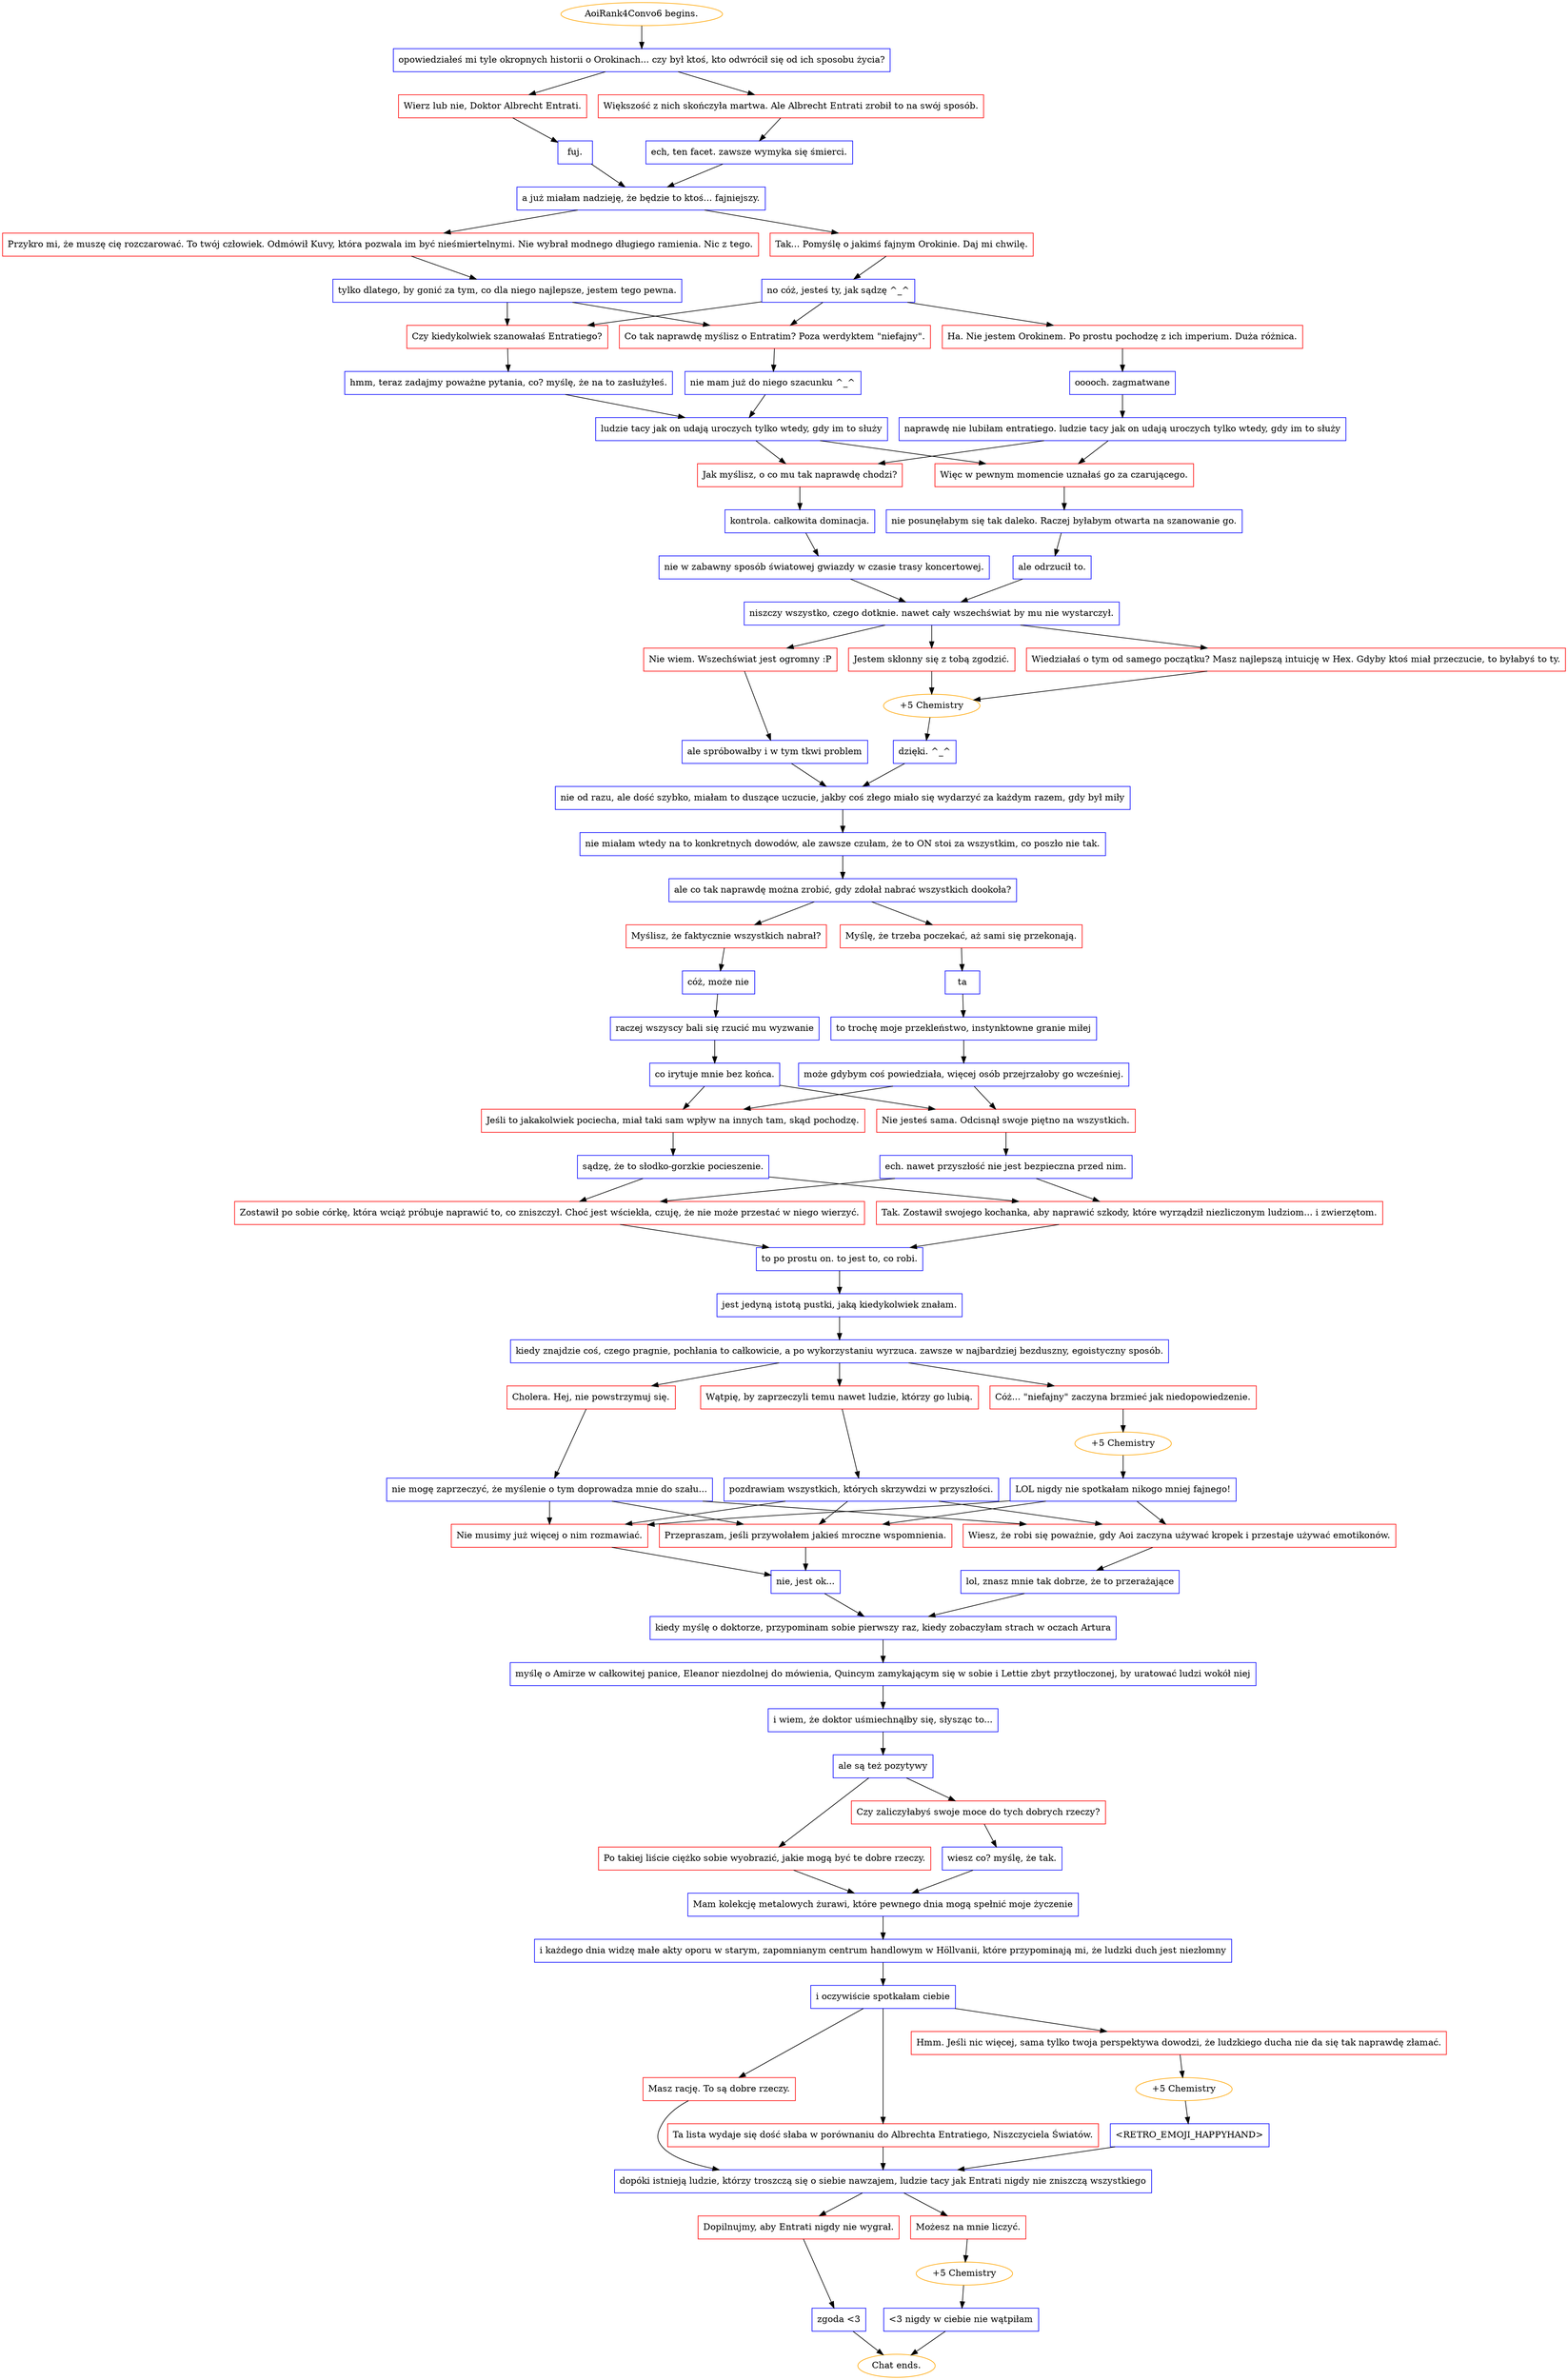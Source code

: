 digraph {
	"AoiRank4Convo6 begins." [color=orange];
		"AoiRank4Convo6 begins." -> j502352033;
	j502352033 [label="opowiedziałeś mi tyle okropnych historii o Orokinach... czy był ktoś, kto odwrócił się od ich sposobu życia?",shape=box,color=blue];
		j502352033 -> j242642616;
		j502352033 -> j2176328728;
	j242642616 [label="Wierz lub nie, Doktor Albrecht Entrati.",shape=box,color=red];
		j242642616 -> j125702324;
	j2176328728 [label="Większość z nich skończyła martwa. Ale Albrecht Entrati zrobił to na swój sposób.",shape=box,color=red];
		j2176328728 -> j493691382;
	j125702324 [label="fuj.",shape=box,color=blue];
		j125702324 -> j526364344;
	j493691382 [label="ech, ten facet. zawsze wymyka się śmierci.",shape=box,color=blue];
		j493691382 -> j526364344;
	j526364344 [label="a już miałam nadzieję, że będzie to ktoś... fajniejszy.",shape=box,color=blue];
		j526364344 -> j2045780855;
		j526364344 -> j2493351170;
	j2045780855 [label="Przykro mi, że muszę cię rozczarować. To twój człowiek. Odmówił Kuvy, która pozwala im być nieśmiertelnymi. Nie wybrał modnego długiego ramienia. Nic z tego.",shape=box,color=red];
		j2045780855 -> j2759287718;
	j2493351170 [label="Tak... Pomyślę o jakimś fajnym Orokinie. Daj mi chwilę.",shape=box,color=red];
		j2493351170 -> j3623911762;
	j2759287718 [label="tylko dlatego, by gonić za tym, co dla niego najlepsze, jestem tego pewna.",shape=box,color=blue];
		j2759287718 -> j1810333895;
		j2759287718 -> j434337333;
	j3623911762 [label="no cóż, jesteś ty, jak sądzę ^_^",shape=box,color=blue];
		j3623911762 -> j1810333895;
		j3623911762 -> j434337333;
		j3623911762 -> j2531392147;
	j1810333895 [label="Czy kiedykolwiek szanowałaś Entratiego?",shape=box,color=red];
		j1810333895 -> j4197314374;
	j434337333 [label="Co tak naprawdę myślisz o Entratim? Poza werdyktem \"niefajny\".",shape=box,color=red];
		j434337333 -> j2553717601;
	j2531392147 [label="Ha. Nie jestem Orokinem. Po prostu pochodzę z ich imperium. Duża różnica.",shape=box,color=red];
		j2531392147 -> j3323464085;
	j4197314374 [label="hmm, teraz zadajmy poważne pytania, co? myślę, że na to zasłużyłeś.",shape=box,color=blue];
		j4197314374 -> j1329195709;
	j2553717601 [label="nie mam już do niego szacunku ^_^",shape=box,color=blue];
		j2553717601 -> j1329195709;
	j3323464085 [label="ooooch. zagmatwane",shape=box,color=blue];
		j3323464085 -> j452891630;
	j1329195709 [label="ludzie tacy jak on udają uroczych tylko wtedy, gdy im to służy",shape=box,color=blue];
		j1329195709 -> j522755500;
		j1329195709 -> j284220596;
	j452891630 [label="naprawdę nie lubiłam entratiego. ludzie tacy jak on udają uroczych tylko wtedy, gdy im to służy",shape=box,color=blue];
		j452891630 -> j522755500;
		j452891630 -> j284220596;
	j522755500 [label="Jak myślisz, o co mu tak naprawdę chodzi?",shape=box,color=red];
		j522755500 -> j671552701;
	j284220596 [label="Więc w pewnym momencie uznałaś go za czarującego.",shape=box,color=red];
		j284220596 -> j4225032781;
	j671552701 [label="kontrola. całkowita dominacja.",shape=box,color=blue];
		j671552701 -> j1696313676;
	j4225032781 [label="nie posunęłabym się tak daleko. Raczej byłabym otwarta na szanowanie go.",shape=box,color=blue];
		j4225032781 -> j3201359639;
	j1696313676 [label="nie w zabawny sposób światowej gwiazdy w czasie trasy koncertowej.",shape=box,color=blue];
		j1696313676 -> j3593635662;
	j3201359639 [label="ale odrzucił to.",shape=box,color=blue];
		j3201359639 -> j3593635662;
	j3593635662 [label="niszczy wszystko, czego dotknie. nawet cały wszechświat by mu nie wystarczył.",shape=box,color=blue];
		j3593635662 -> j2044287303;
		j3593635662 -> j3152055364;
		j3593635662 -> j337957280;
	j2044287303 [label="Wiedziałaś o tym od samego początku? Masz najlepszą intuicję w Hex. Gdyby ktoś miał przeczucie, to byłabyś to ty.",shape=box,color=red];
		j2044287303 -> j4024960373;
	j3152055364 [label="Jestem skłonny się z tobą zgodzić.",shape=box,color=red];
		j3152055364 -> j4024960373;
	j337957280 [label="Nie wiem. Wszechświat jest ogromny :P",shape=box,color=red];
		j337957280 -> j1255691504;
	j4024960373 [label="+5 Chemistry",color=orange];
		j4024960373 -> j3053499348;
	j1255691504 [label="ale spróbowałby i w tym tkwi problem",shape=box,color=blue];
		j1255691504 -> j511306849;
	j3053499348 [label="dzięki. ^_^",shape=box,color=blue];
		j3053499348 -> j511306849;
	j511306849 [label="nie od razu, ale dość szybko, miałam to duszące uczucie, jakby coś złego miało się wydarzyć za każdym razem, gdy był miły",shape=box,color=blue];
		j511306849 -> j859801839;
	j859801839 [label="nie miałam wtedy na to konkretnych dowodów, ale zawsze czułam, że to ON stoi za wszystkim, co poszło nie tak.",shape=box,color=blue];
		j859801839 -> j3929267001;
	j3929267001 [label="ale co tak naprawdę można zrobić, gdy zdołał nabrać wszystkich dookoła?",shape=box,color=blue];
		j3929267001 -> j1800720511;
		j3929267001 -> j2216348631;
	j1800720511 [label="Myślisz, że faktycznie wszystkich nabrał?",shape=box,color=red];
		j1800720511 -> j3913512557;
	j2216348631 [label="Myślę, że trzeba poczekać, aż sami się przekonają.",shape=box,color=red];
		j2216348631 -> j710104810;
	j3913512557 [label="cóż, może nie",shape=box,color=blue];
		j3913512557 -> j3491610642;
	j710104810 [label="ta",shape=box,color=blue];
		j710104810 -> j393685816;
	j3491610642 [label="raczej wszyscy bali się rzucić mu wyzwanie",shape=box,color=blue];
		j3491610642 -> j73662349;
	j393685816 [label="to trochę moje przekleństwo, instynktowne granie miłej",shape=box,color=blue];
		j393685816 -> j1371782615;
	j73662349 [label="co irytuje mnie bez końca.",shape=box,color=blue];
		j73662349 -> j3193148096;
		j73662349 -> j1945673275;
	j1371782615 [label="może gdybym coś powiedziała, więcej osób przejrzałoby go wcześniej.",shape=box,color=blue];
		j1371782615 -> j3193148096;
		j1371782615 -> j1945673275;
	j3193148096 [label="Jeśli to jakakolwiek pociecha, miał taki sam wpływ na innych tam, skąd pochodzę.",shape=box,color=red];
		j3193148096 -> j3936392132;
	j1945673275 [label="Nie jesteś sama. Odcisnął swoje piętno na wszystkich.",shape=box,color=red];
		j1945673275 -> j2048522643;
	j3936392132 [label="sądzę, że to słodko-gorzkie pocieszenie.",shape=box,color=blue];
		j3936392132 -> j3278067646;
		j3936392132 -> j3871120147;
	j2048522643 [label="ech. nawet przyszłość nie jest bezpieczna przed nim.",shape=box,color=blue];
		j2048522643 -> j3278067646;
		j2048522643 -> j3871120147;
	j3278067646 [label="Zostawił po sobie córkę, która wciąż próbuje naprawić to, co zniszczył. Choć jest wściekła, czuję, że nie może przestać w niego wierzyć.",shape=box,color=red];
		j3278067646 -> j1340596697;
	j3871120147 [label="Tak. Zostawił swojego kochanka, aby naprawić szkody, które wyrządził niezliczonym ludziom... i zwierzętom.",shape=box,color=red];
		j3871120147 -> j1340596697;
	j1340596697 [label="to po prostu on. to jest to, co robi.",shape=box,color=blue];
		j1340596697 -> j1099643122;
	j1099643122 [label="jest jedyną istotą pustki, jaką kiedykolwiek znałam.",shape=box,color=blue];
		j1099643122 -> j1897746795;
	j1897746795 [label="kiedy znajdzie coś, czego pragnie, pochłania to całkowicie, a po wykorzystaniu wyrzuca. zawsze w najbardziej bezduszny, egoistyczny sposób.",shape=box,color=blue];
		j1897746795 -> j105415106;
		j1897746795 -> j2381535457;
		j1897746795 -> j3356223776;
	j105415106 [label="Cóż... \"niefajny\" zaczyna brzmieć jak niedopowiedzenie.",shape=box,color=red];
		j105415106 -> j3967803557;
	j2381535457 [label="Cholera. Hej, nie powstrzymuj się.",shape=box,color=red];
		j2381535457 -> j2306670617;
	j3356223776 [label="Wątpię, by zaprzeczyli temu nawet ludzie, którzy go lubią.",shape=box,color=red];
		j3356223776 -> j487586004;
	j3967803557 [label="+5 Chemistry",color=orange];
		j3967803557 -> j3400108779;
	j2306670617 [label="nie mogę zaprzeczyć, że myślenie o tym doprowadza mnie do szału...",shape=box,color=blue];
		j2306670617 -> j1511194130;
		j2306670617 -> j3199155893;
		j2306670617 -> j1556213600;
	j487586004 [label="pozdrawiam wszystkich, których skrzywdzi w przyszłości.",shape=box,color=blue];
		j487586004 -> j1511194130;
		j487586004 -> j3199155893;
		j487586004 -> j1556213600;
	j3400108779 [label="LOL nigdy nie spotkałam nikogo mniej fajnego!",shape=box,color=blue];
		j3400108779 -> j1511194130;
		j3400108779 -> j3199155893;
		j3400108779 -> j1556213600;
	j1511194130 [label="Przepraszam, jeśli przywołałem jakieś mroczne wspomnienia.",shape=box,color=red];
		j1511194130 -> j993215754;
	j3199155893 [label="Nie musimy już więcej o nim rozmawiać.",shape=box,color=red];
		j3199155893 -> j993215754;
	j1556213600 [label="Wiesz, że robi się poważnie, gdy Aoi zaczyna używać kropek i przestaje używać emotikonów.",shape=box,color=red];
		j1556213600 -> j3238879829;
	j993215754 [label="nie, jest ok...",shape=box,color=blue];
		j993215754 -> j644380183;
	j3238879829 [label="lol, znasz mnie tak dobrze, że to przerażające",shape=box,color=blue];
		j3238879829 -> j644380183;
	j644380183 [label="kiedy myślę o doktorze, przypominam sobie pierwszy raz, kiedy zobaczyłam strach w oczach Artura",shape=box,color=blue];
		j644380183 -> j4286737724;
	j4286737724 [label="myślę o Amirze w całkowitej panice, Eleanor niezdolnej do mówienia, Quincym zamykającym się w sobie i Lettie zbyt przytłoczonej, by uratować ludzi wokół niej",shape=box,color=blue];
		j4286737724 -> j3753664410;
	j3753664410 [label="i wiem, że doktor uśmiechnąłby się, słysząc to...",shape=box,color=blue];
		j3753664410 -> j1555989517;
	j1555989517 [label="ale są też pozytywy",shape=box,color=blue];
		j1555989517 -> j4242096607;
		j1555989517 -> j1911852681;
	j4242096607 [label="Po takiej liście ciężko sobie wyobrazić, jakie mogą być te dobre rzeczy.",shape=box,color=red];
		j4242096607 -> j3504799765;
	j1911852681 [label="Czy zaliczyłabyś swoje moce do tych dobrych rzeczy?",shape=box,color=red];
		j1911852681 -> j1344856701;
	j3504799765 [label="Mam kolekcję metalowych żurawi, które pewnego dnia mogą spełnić moje życzenie",shape=box,color=blue];
		j3504799765 -> j1725519694;
	j1344856701 [label="wiesz co? myślę, że tak.",shape=box,color=blue];
		j1344856701 -> j3504799765;
	j1725519694 [label="i każdego dnia widzę małe akty oporu w starym, zapomnianym centrum handlowym w Höllvanii, które przypominają mi, że ludzki duch jest niezłomny",shape=box,color=blue];
		j1725519694 -> j1836326422;
	j1836326422 [label="i oczywiście spotkałam ciebie",shape=box,color=blue];
		j1836326422 -> j4074628528;
		j1836326422 -> j3640353585;
		j1836326422 -> j423760397;
	j4074628528 [label="Hmm. Jeśli nic więcej, sama tylko twoja perspektywa dowodzi, że ludzkiego ducha nie da się tak naprawdę złamać.",shape=box,color=red];
		j4074628528 -> j3593169772;
	j3640353585 [label="Masz rację. To są dobre rzeczy.",shape=box,color=red];
		j3640353585 -> j2935167684;
	j423760397 [label="Ta lista wydaje się dość słaba w porównaniu do Albrechta Entratiego, Niszczyciela Światów.",shape=box,color=red];
		j423760397 -> j2935167684;
	j3593169772 [label="+5 Chemistry",color=orange];
		j3593169772 -> j2101596208;
	j2935167684 [label="dopóki istnieją ludzie, którzy troszczą się o siebie nawzajem, ludzie tacy jak Entrati nigdy nie zniszczą wszystkiego",shape=box,color=blue];
		j2935167684 -> j172508767;
		j2935167684 -> j3959484791;
	j2101596208 [label="<RETRO_EMOJI_HAPPYHAND>",shape=box,color=blue];
		j2101596208 -> j2935167684;
	j172508767 [label="Dopilnujmy, aby Entrati nigdy nie wygrał.",shape=box,color=red];
		j172508767 -> j484719132;
	j3959484791 [label="Możesz na mnie liczyć.",shape=box,color=red];
		j3959484791 -> j3587395408;
	j484719132 [label="zgoda <3",shape=box,color=blue];
		j484719132 -> "Chat ends.";
	j3587395408 [label="+5 Chemistry",color=orange];
		j3587395408 -> j2886087175;
	"Chat ends." [color=orange];
	j2886087175 [label="<3 nigdy w ciebie nie wątpiłam",shape=box,color=blue];
		j2886087175 -> "Chat ends.";
}